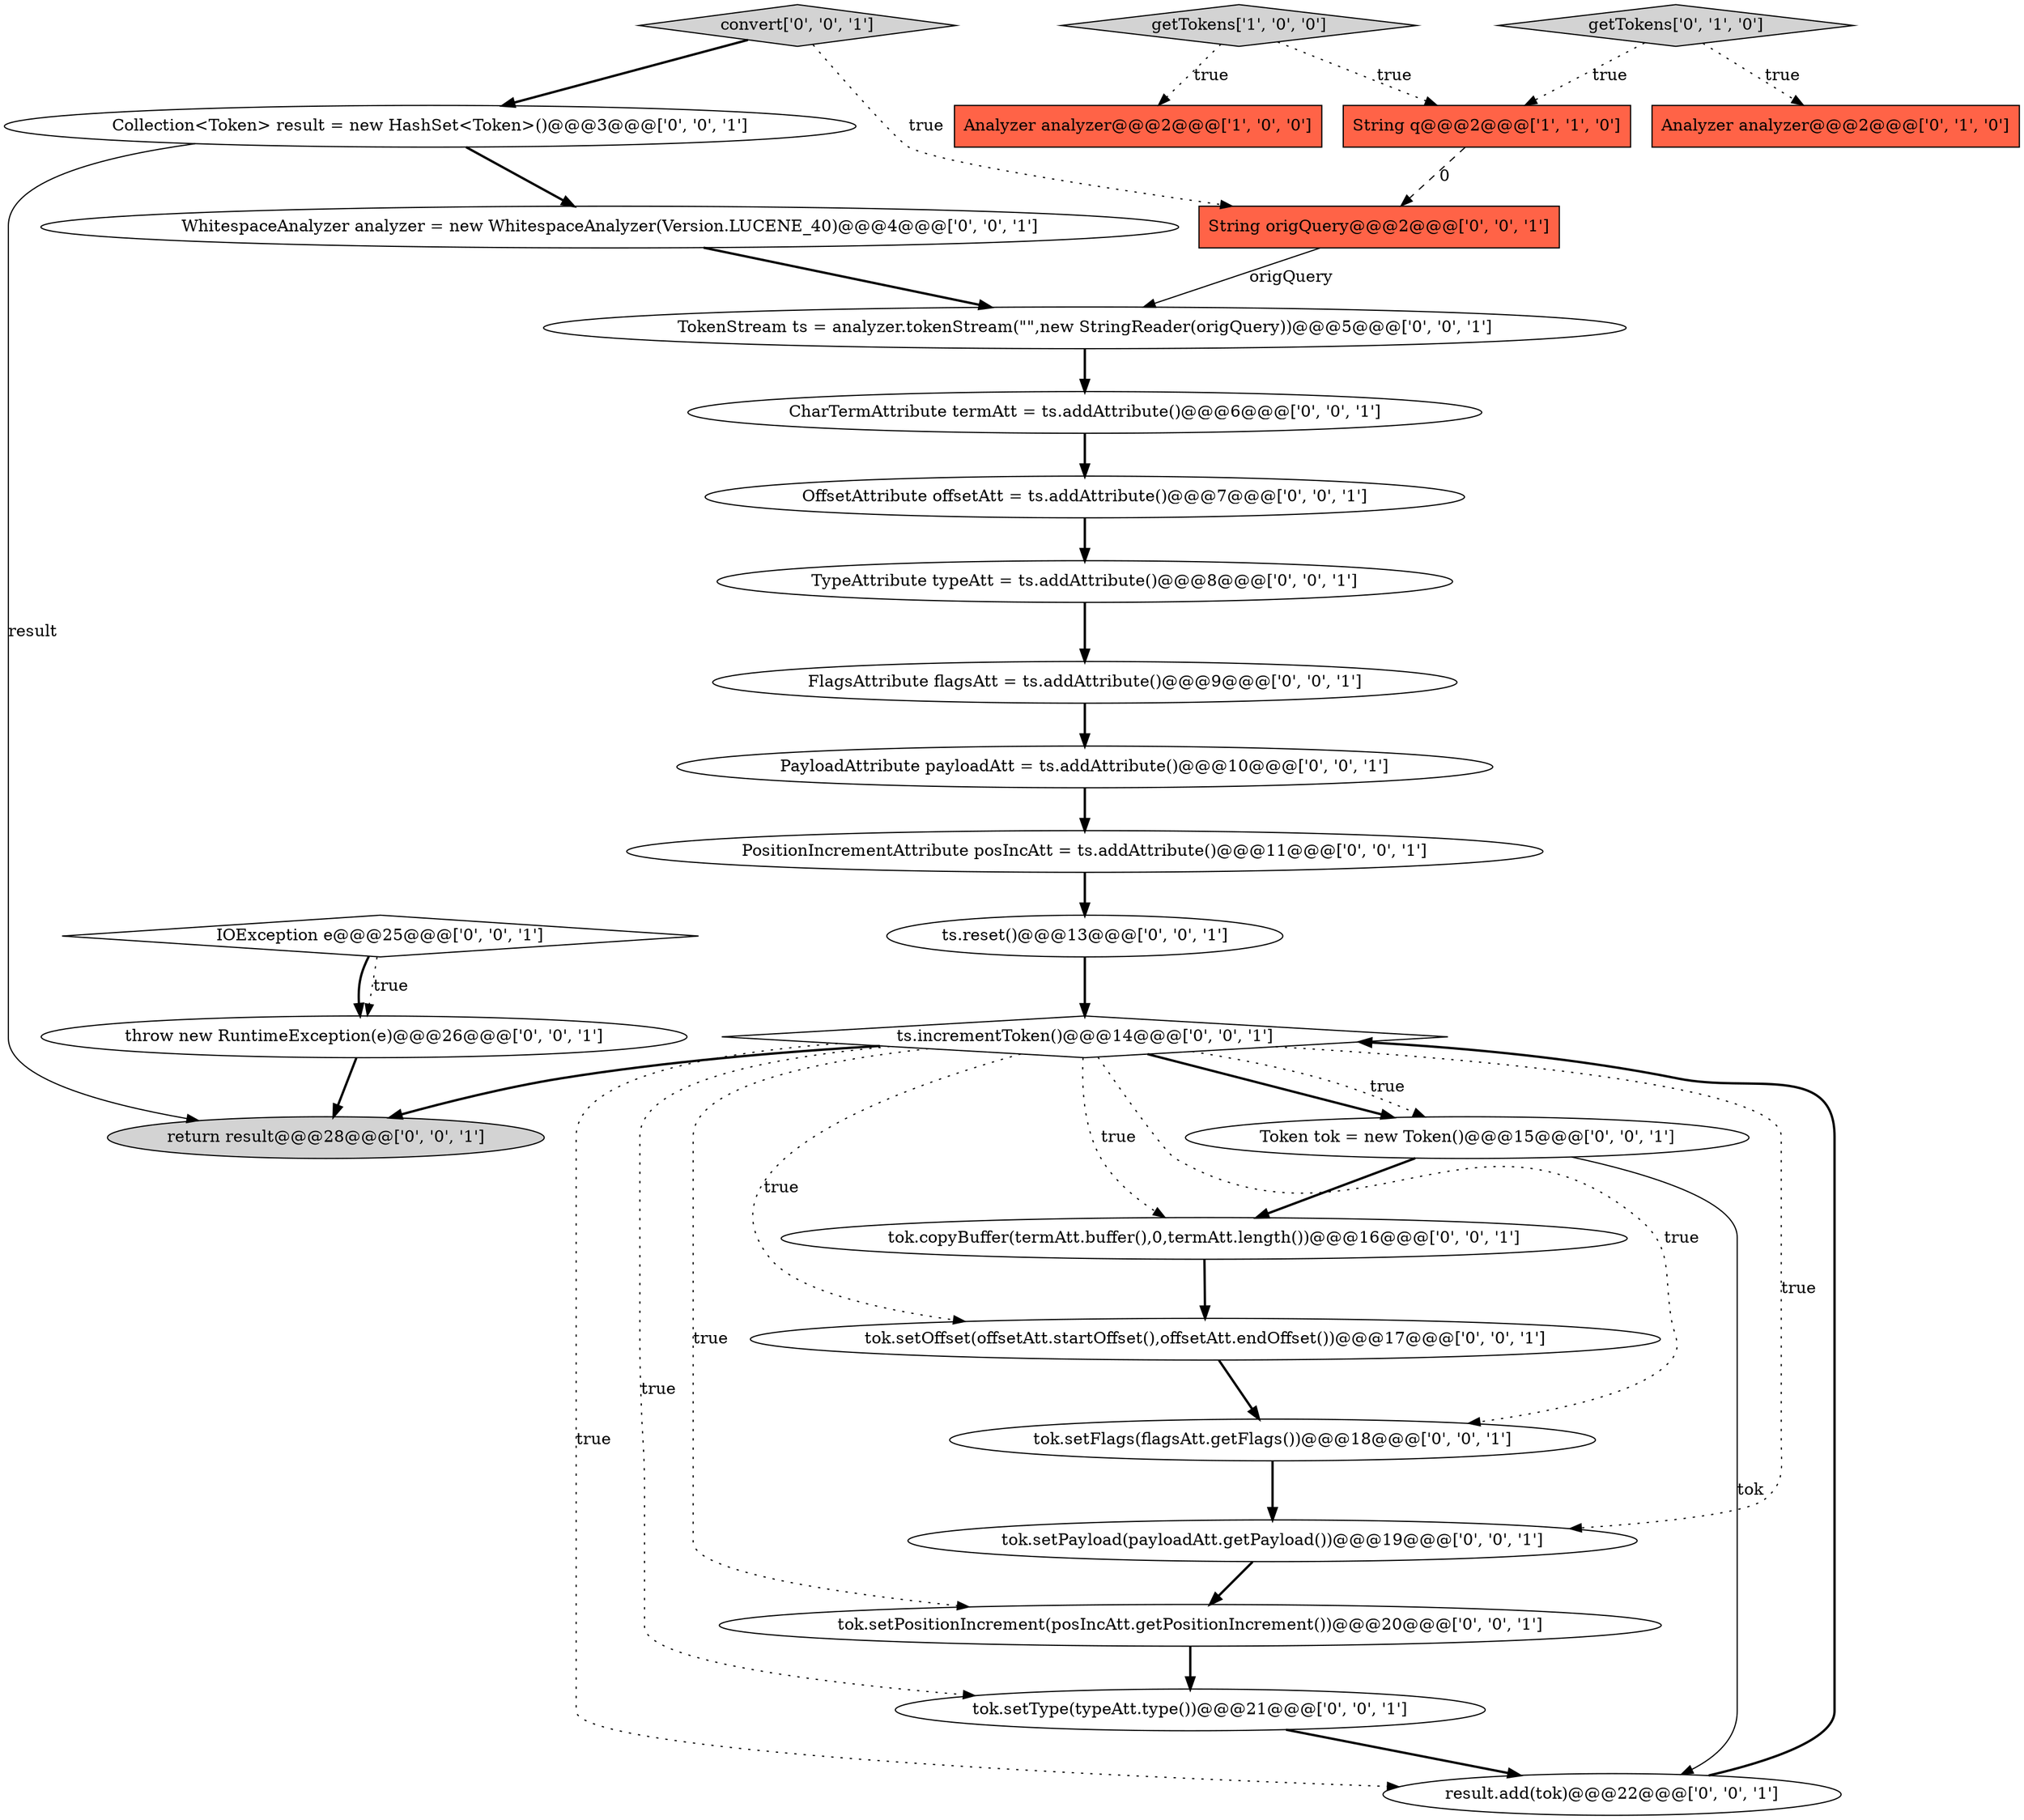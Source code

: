 digraph {
6 [style = filled, label = "IOException e@@@25@@@['0', '0', '1']", fillcolor = white, shape = diamond image = "AAA0AAABBB3BBB"];
20 [style = filled, label = "CharTermAttribute termAtt = ts.addAttribute()@@@6@@@['0', '0', '1']", fillcolor = white, shape = ellipse image = "AAA0AAABBB3BBB"];
21 [style = filled, label = "PayloadAttribute payloadAtt = ts.addAttribute()@@@10@@@['0', '0', '1']", fillcolor = white, shape = ellipse image = "AAA0AAABBB3BBB"];
9 [style = filled, label = "ts.incrementToken()@@@14@@@['0', '0', '1']", fillcolor = white, shape = diamond image = "AAA0AAABBB3BBB"];
7 [style = filled, label = "Token tok = new Token()@@@15@@@['0', '0', '1']", fillcolor = white, shape = ellipse image = "AAA0AAABBB3BBB"];
27 [style = filled, label = "throw new RuntimeException(e)@@@26@@@['0', '0', '1']", fillcolor = white, shape = ellipse image = "AAA0AAABBB3BBB"];
0 [style = filled, label = "Analyzer analyzer@@@2@@@['1', '0', '0']", fillcolor = tomato, shape = box image = "AAA0AAABBB1BBB"];
1 [style = filled, label = "getTokens['1', '0', '0']", fillcolor = lightgray, shape = diamond image = "AAA0AAABBB1BBB"];
19 [style = filled, label = "tok.setPayload(payloadAtt.getPayload())@@@19@@@['0', '0', '1']", fillcolor = white, shape = ellipse image = "AAA0AAABBB3BBB"];
4 [style = filled, label = "getTokens['0', '1', '0']", fillcolor = lightgray, shape = diamond image = "AAA0AAABBB2BBB"];
23 [style = filled, label = "tok.setPositionIncrement(posIncAtt.getPositionIncrement())@@@20@@@['0', '0', '1']", fillcolor = white, shape = ellipse image = "AAA0AAABBB3BBB"];
13 [style = filled, label = "ts.reset()@@@13@@@['0', '0', '1']", fillcolor = white, shape = ellipse image = "AAA0AAABBB3BBB"];
11 [style = filled, label = "return result@@@28@@@['0', '0', '1']", fillcolor = lightgray, shape = ellipse image = "AAA0AAABBB3BBB"];
8 [style = filled, label = "WhitespaceAnalyzer analyzer = new WhitespaceAnalyzer(Version.LUCENE_40)@@@4@@@['0', '0', '1']", fillcolor = white, shape = ellipse image = "AAA0AAABBB3BBB"];
26 [style = filled, label = "String origQuery@@@2@@@['0', '0', '1']", fillcolor = tomato, shape = box image = "AAA0AAABBB3BBB"];
18 [style = filled, label = "tok.setOffset(offsetAtt.startOffset(),offsetAtt.endOffset())@@@17@@@['0', '0', '1']", fillcolor = white, shape = ellipse image = "AAA0AAABBB3BBB"];
10 [style = filled, label = "TokenStream ts = analyzer.tokenStream(\"\",new StringReader(origQuery))@@@5@@@['0', '0', '1']", fillcolor = white, shape = ellipse image = "AAA0AAABBB3BBB"];
25 [style = filled, label = "result.add(tok)@@@22@@@['0', '0', '1']", fillcolor = white, shape = ellipse image = "AAA0AAABBB3BBB"];
2 [style = filled, label = "String q@@@2@@@['1', '1', '0']", fillcolor = tomato, shape = box image = "AAA0AAABBB1BBB"];
14 [style = filled, label = "Collection<Token> result = new HashSet<Token>()@@@3@@@['0', '0', '1']", fillcolor = white, shape = ellipse image = "AAA0AAABBB3BBB"];
28 [style = filled, label = "convert['0', '0', '1']", fillcolor = lightgray, shape = diamond image = "AAA0AAABBB3BBB"];
3 [style = filled, label = "Analyzer analyzer@@@2@@@['0', '1', '0']", fillcolor = tomato, shape = box image = "AAA0AAABBB2BBB"];
5 [style = filled, label = "FlagsAttribute flagsAtt = ts.addAttribute()@@@9@@@['0', '0', '1']", fillcolor = white, shape = ellipse image = "AAA0AAABBB3BBB"];
22 [style = filled, label = "tok.setFlags(flagsAtt.getFlags())@@@18@@@['0', '0', '1']", fillcolor = white, shape = ellipse image = "AAA0AAABBB3BBB"];
16 [style = filled, label = "tok.setType(typeAtt.type())@@@21@@@['0', '0', '1']", fillcolor = white, shape = ellipse image = "AAA0AAABBB3BBB"];
24 [style = filled, label = "tok.copyBuffer(termAtt.buffer(),0,termAtt.length())@@@16@@@['0', '0', '1']", fillcolor = white, shape = ellipse image = "AAA0AAABBB3BBB"];
15 [style = filled, label = "PositionIncrementAttribute posIncAtt = ts.addAttribute()@@@11@@@['0', '0', '1']", fillcolor = white, shape = ellipse image = "AAA0AAABBB3BBB"];
17 [style = filled, label = "OffsetAttribute offsetAtt = ts.addAttribute()@@@7@@@['0', '0', '1']", fillcolor = white, shape = ellipse image = "AAA0AAABBB3BBB"];
12 [style = filled, label = "TypeAttribute typeAtt = ts.addAttribute()@@@8@@@['0', '0', '1']", fillcolor = white, shape = ellipse image = "AAA0AAABBB3BBB"];
9->22 [style = dotted, label="true"];
22->19 [style = bold, label=""];
7->24 [style = bold, label=""];
9->11 [style = bold, label=""];
4->3 [style = dotted, label="true"];
28->26 [style = dotted, label="true"];
21->15 [style = bold, label=""];
24->18 [style = bold, label=""];
1->0 [style = dotted, label="true"];
18->22 [style = bold, label=""];
16->25 [style = bold, label=""];
2->26 [style = dashed, label="0"];
9->7 [style = dotted, label="true"];
14->11 [style = solid, label="result"];
23->16 [style = bold, label=""];
9->24 [style = dotted, label="true"];
17->12 [style = bold, label=""];
9->25 [style = dotted, label="true"];
19->23 [style = bold, label=""];
27->11 [style = bold, label=""];
9->7 [style = bold, label=""];
6->27 [style = bold, label=""];
9->18 [style = dotted, label="true"];
7->25 [style = solid, label="tok"];
12->5 [style = bold, label=""];
5->21 [style = bold, label=""];
14->8 [style = bold, label=""];
15->13 [style = bold, label=""];
9->16 [style = dotted, label="true"];
25->9 [style = bold, label=""];
1->2 [style = dotted, label="true"];
6->27 [style = dotted, label="true"];
20->17 [style = bold, label=""];
13->9 [style = bold, label=""];
28->14 [style = bold, label=""];
9->19 [style = dotted, label="true"];
8->10 [style = bold, label=""];
26->10 [style = solid, label="origQuery"];
4->2 [style = dotted, label="true"];
9->23 [style = dotted, label="true"];
10->20 [style = bold, label=""];
}
